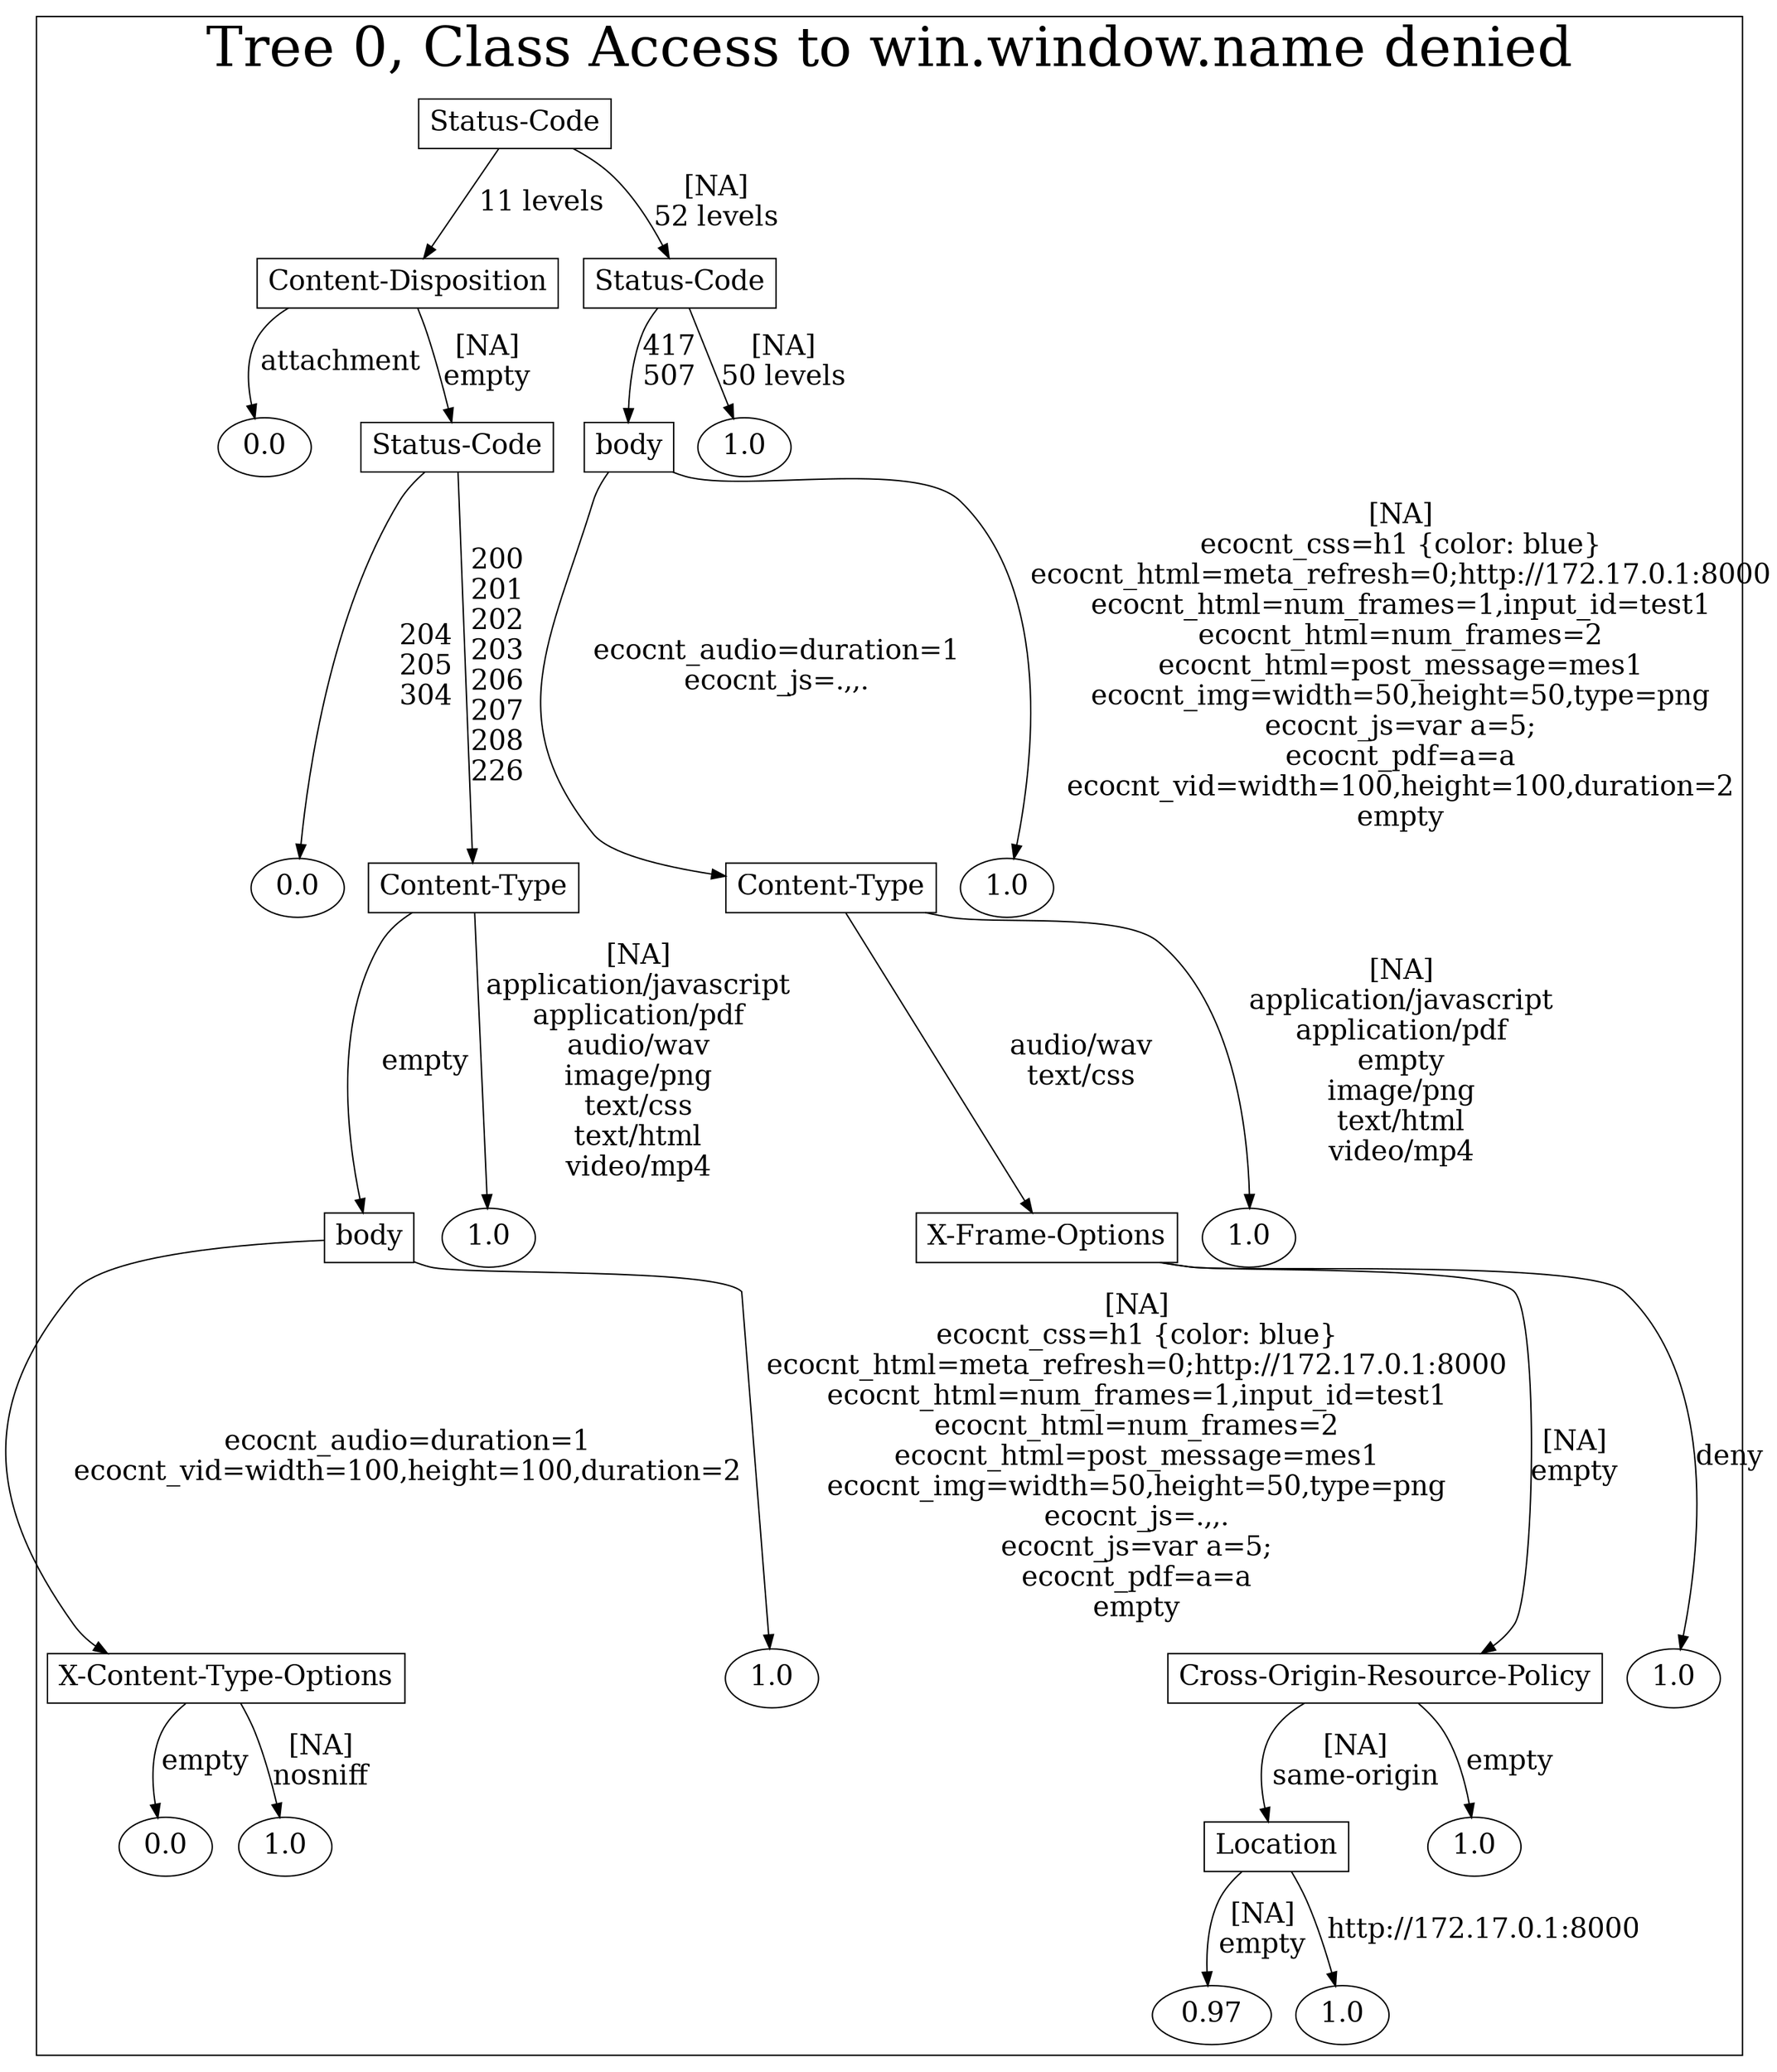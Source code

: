 /*
Generated by:
    http://https://github.com/h2oai/h2o-3/tree/master/h2o-genmodel/src/main/java/hex/genmodel/tools/PrintMojo.java
*/

/*
On a mac:

$ brew install graphviz
$ dot -Tpng file.gv -o file.png
$ open file.png
*/

digraph G {

subgraph cluster_0 {
/* Nodes */

/* Level 0 */
{
"SG_0_Node_0" [shape=box, fontsize=20, label="Status-Code"]
}

/* Level 1 */
{
"SG_0_Node_1" [shape=box, fontsize=20, label="Content-Disposition"]
"SG_0_Node_2" [shape=box, fontsize=20, label="Status-Code"]
}

/* Level 2 */
{
"SG_0_Node_13" [fontsize=20, label="0.0"]
"SG_0_Node_3" [shape=box, fontsize=20, label="Status-Code"]
"SG_0_Node_4" [shape=box, fontsize=20, label="body"]
"SG_0_Node_14" [fontsize=20, label="1.0"]
}

/* Level 3 */
{
"SG_0_Node_15" [fontsize=20, label="0.0"]
"SG_0_Node_5" [shape=box, fontsize=20, label="Content-Type"]
"SG_0_Node_6" [shape=box, fontsize=20, label="Content-Type"]
"SG_0_Node_16" [fontsize=20, label="1.0"]
}

/* Level 4 */
{
"SG_0_Node_7" [shape=box, fontsize=20, label="body"]
"SG_0_Node_17" [fontsize=20, label="1.0"]
"SG_0_Node_8" [shape=box, fontsize=20, label="X-Frame-Options"]
"SG_0_Node_18" [fontsize=20, label="1.0"]
}

/* Level 5 */
{
"SG_0_Node_9" [shape=box, fontsize=20, label="X-Content-Type-Options"]
"SG_0_Node_19" [fontsize=20, label="1.0"]
"SG_0_Node_10" [shape=box, fontsize=20, label="Cross-Origin-Resource-Policy"]
"SG_0_Node_20" [fontsize=20, label="1.0"]
}

/* Level 6 */
{
"SG_0_Node_21" [fontsize=20, label="0.0"]
"SG_0_Node_22" [fontsize=20, label="1.0"]
"SG_0_Node_11" [shape=box, fontsize=20, label="Location"]
"SG_0_Node_23" [fontsize=20, label="1.0"]
}

/* Level 7 */
{
"SG_0_Node_24" [fontsize=20, label="0.97"]
"SG_0_Node_25" [fontsize=20, label="1.0"]
}

/* Edges */
"SG_0_Node_0" -> "SG_0_Node_1" [fontsize=20, label="11 levels
"]
"SG_0_Node_0" -> "SG_0_Node_2" [fontsize=20, label="[NA]
52 levels
"]
"SG_0_Node_2" -> "SG_0_Node_4" [fontsize=20, label="417
507
"]
"SG_0_Node_2" -> "SG_0_Node_14" [fontsize=20, label="[NA]
50 levels
"]
"SG_0_Node_4" -> "SG_0_Node_6" [fontsize=20, label="ecocnt_audio=duration=1
ecocnt_js=.,,.
"]
"SG_0_Node_4" -> "SG_0_Node_16" [fontsize=20, label="[NA]
ecocnt_css=h1 {color: blue}
ecocnt_html=meta_refresh=0;http://172.17.0.1:8000
ecocnt_html=num_frames=1,input_id=test1
ecocnt_html=num_frames=2
ecocnt_html=post_message=mes1
ecocnt_img=width=50,height=50,type=png
ecocnt_js=var a=5;
ecocnt_pdf=a=a
ecocnt_vid=width=100,height=100,duration=2
empty
"]
"SG_0_Node_6" -> "SG_0_Node_8" [fontsize=20, label="audio/wav
text/css
"]
"SG_0_Node_6" -> "SG_0_Node_18" [fontsize=20, label="[NA]
application/javascript
application/pdf
empty
image/png
text/html
video/mp4
"]
"SG_0_Node_8" -> "SG_0_Node_10" [fontsize=20, label="[NA]
empty
"]
"SG_0_Node_8" -> "SG_0_Node_20" [fontsize=20, label="deny
"]
"SG_0_Node_10" -> "SG_0_Node_11" [fontsize=20, label="[NA]
same-origin
"]
"SG_0_Node_10" -> "SG_0_Node_23" [fontsize=20, label="empty
"]
"SG_0_Node_11" -> "SG_0_Node_24" [fontsize=20, label="[NA]
empty
"]
"SG_0_Node_11" -> "SG_0_Node_25" [fontsize=20, label="http://172.17.0.1:8000
"]
"SG_0_Node_1" -> "SG_0_Node_13" [fontsize=20, label="attachment
"]
"SG_0_Node_1" -> "SG_0_Node_3" [fontsize=20, label="[NA]
empty
"]
"SG_0_Node_3" -> "SG_0_Node_15" [fontsize=20, label="204
205
304
"]
"SG_0_Node_3" -> "SG_0_Node_5" [fontsize=20, label="200
201
202
203
206
207
208
226
"]
"SG_0_Node_5" -> "SG_0_Node_7" [fontsize=20, label="empty
"]
"SG_0_Node_5" -> "SG_0_Node_17" [fontsize=20, label="[NA]
application/javascript
application/pdf
audio/wav
image/png
text/css
text/html
video/mp4
"]
"SG_0_Node_7" -> "SG_0_Node_9" [fontsize=20, label="ecocnt_audio=duration=1
ecocnt_vid=width=100,height=100,duration=2
"]
"SG_0_Node_7" -> "SG_0_Node_19" [fontsize=20, label="[NA]
ecocnt_css=h1 {color: blue}
ecocnt_html=meta_refresh=0;http://172.17.0.1:8000
ecocnt_html=num_frames=1,input_id=test1
ecocnt_html=num_frames=2
ecocnt_html=post_message=mes1
ecocnt_img=width=50,height=50,type=png
ecocnt_js=.,,.
ecocnt_js=var a=5;
ecocnt_pdf=a=a
empty
"]
"SG_0_Node_9" -> "SG_0_Node_21" [fontsize=20, label="empty
"]
"SG_0_Node_9" -> "SG_0_Node_22" [fontsize=20, label="[NA]
nosniff
"]

fontsize=40
label="Tree 0, Class Access to win.window.name denied"
}

}

